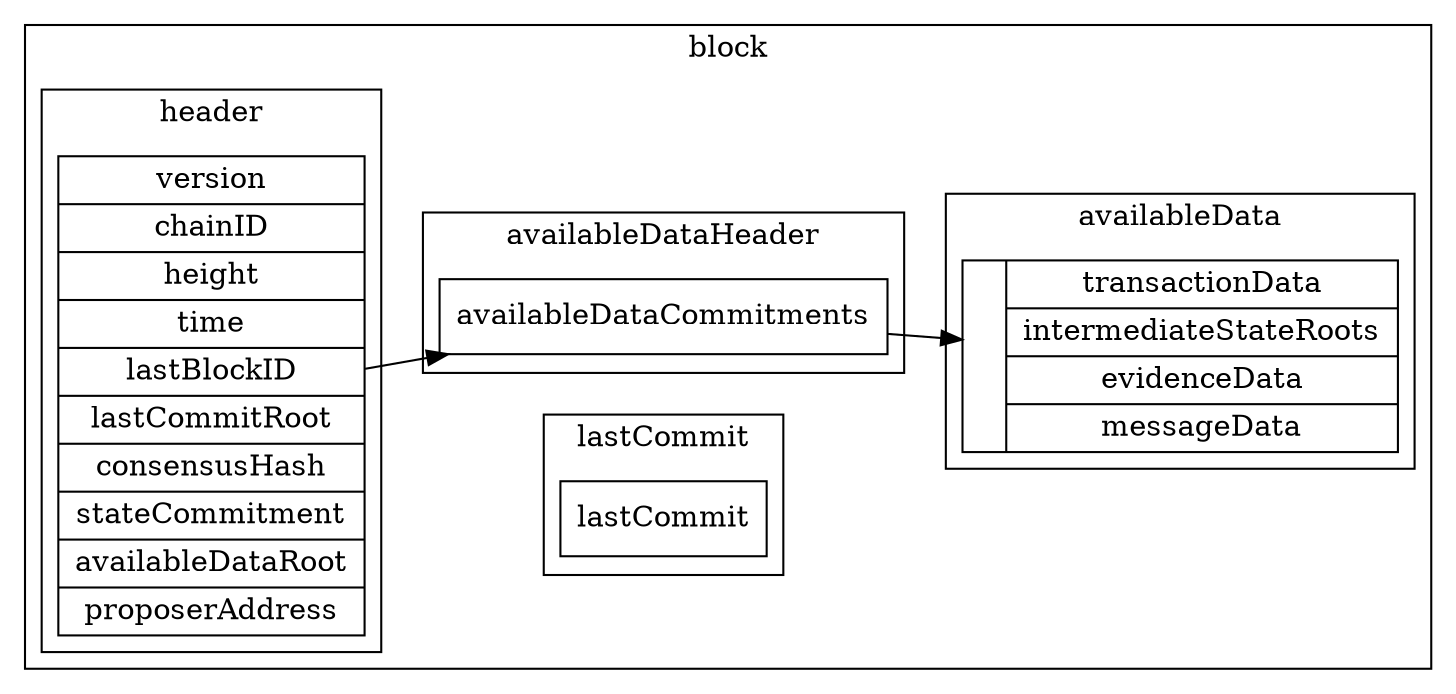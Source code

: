 digraph G {
    rankdir = "LR";
    node [shape = record];

    subgraph cluster_block {
        label = "block";

        subgraph cluster_lastcommit {
            label = "lastCommit";
            struct4 [label = "{lastCommit}"];
        }

        subgraph cluster_body {
            label = "availableData";
            struct3 [label = "{ | { transactionData | intermediateStateRoots | evidenceData | messageData } }"];
        }

        subgraph cluster_availableheader {
            label = "availableDataHeader";
            struct2 [label = "{<f0> availableDataCommitments}"];
        }

        subgraph cluster_header {
            label = "header";
            struct1 [label = "version | chainID | height | time | lastBlockID | lastCommitRoot | consensusHash | stateCommitment | <f8> availableDataRoot | proposerAddress"];
        }
    }

    struct1:f9 -> struct2;
    struct2:f0 -> struct3;

    edge [style = invis];
    struct1 -> struct3;
    struct1 -> struct4;
}